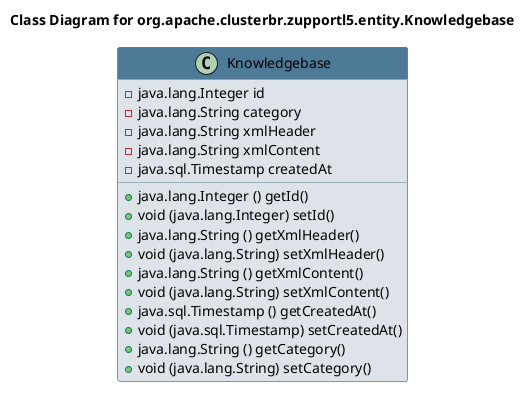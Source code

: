 @startuml 
skinparam class { 
 BackgroundColor #DEE3E9 
 ArrowColor #4D7A97 
 BorderColor #4D7A97 
}
left to right direction 
title Class Diagram for org.apache.clusterbr.zupportl5.entity.Knowledgebase
skinparam titleBackgroundColor White
skinparam classHeaderBackgroundColor #4D7A97 
skinparam stereotypeCBackgroundColor #F8981D 

class Knowledgebase {
 - java.lang.Integer id
 - java.lang.String category
 - java.lang.String xmlHeader
 - java.lang.String xmlContent
 - java.sql.Timestamp createdAt
 + java.lang.Integer () getId()
 + void (java.lang.Integer) setId()
 + java.lang.String () getXmlHeader()
 + void (java.lang.String) setXmlHeader()
 + java.lang.String () getXmlContent()
 + void (java.lang.String) setXmlContent()
 + java.sql.Timestamp () getCreatedAt()
 + void (java.sql.Timestamp) setCreatedAt()
 + java.lang.String () getCategory()
 + void (java.lang.String) setCategory()
}
@enduml